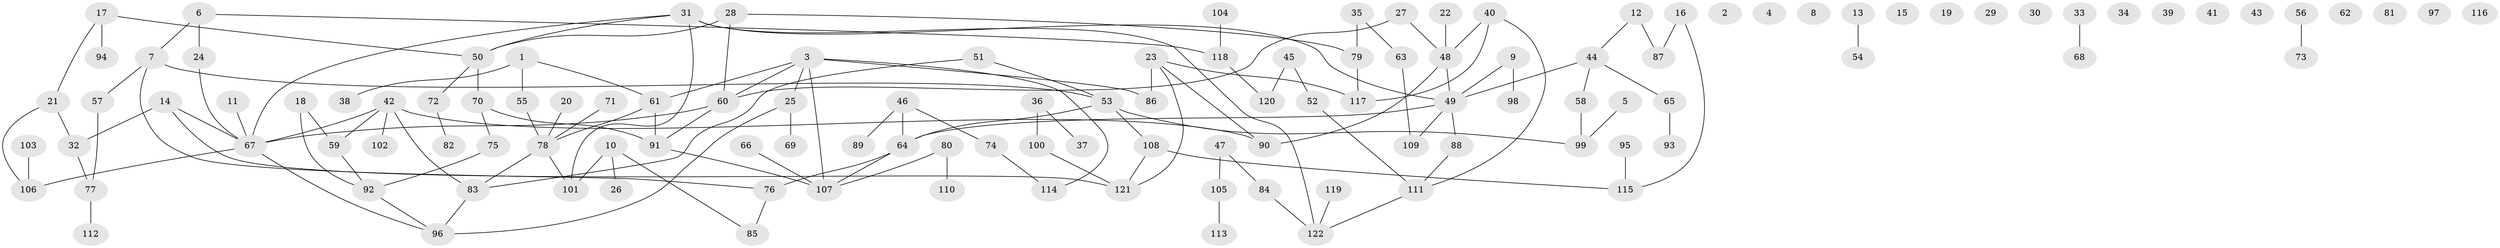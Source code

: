 // coarse degree distribution, {3: 0.08235294117647059, 0: 0.18823529411764706, 8: 0.011764705882352941, 2: 0.24705882352941178, 7: 0.023529411764705882, 1: 0.24705882352941178, 4: 0.08235294117647059, 5: 0.058823529411764705, 11: 0.011764705882352941, 6: 0.03529411764705882, 10: 0.011764705882352941}
// Generated by graph-tools (version 1.1) at 2025/41/03/06/25 10:41:20]
// undirected, 122 vertices, 137 edges
graph export_dot {
graph [start="1"]
  node [color=gray90,style=filled];
  1;
  2;
  3;
  4;
  5;
  6;
  7;
  8;
  9;
  10;
  11;
  12;
  13;
  14;
  15;
  16;
  17;
  18;
  19;
  20;
  21;
  22;
  23;
  24;
  25;
  26;
  27;
  28;
  29;
  30;
  31;
  32;
  33;
  34;
  35;
  36;
  37;
  38;
  39;
  40;
  41;
  42;
  43;
  44;
  45;
  46;
  47;
  48;
  49;
  50;
  51;
  52;
  53;
  54;
  55;
  56;
  57;
  58;
  59;
  60;
  61;
  62;
  63;
  64;
  65;
  66;
  67;
  68;
  69;
  70;
  71;
  72;
  73;
  74;
  75;
  76;
  77;
  78;
  79;
  80;
  81;
  82;
  83;
  84;
  85;
  86;
  87;
  88;
  89;
  90;
  91;
  92;
  93;
  94;
  95;
  96;
  97;
  98;
  99;
  100;
  101;
  102;
  103;
  104;
  105;
  106;
  107;
  108;
  109;
  110;
  111;
  112;
  113;
  114;
  115;
  116;
  117;
  118;
  119;
  120;
  121;
  122;
  1 -- 38;
  1 -- 55;
  1 -- 61;
  3 -- 25;
  3 -- 60;
  3 -- 61;
  3 -- 86;
  3 -- 107;
  3 -- 114;
  5 -- 99;
  6 -- 7;
  6 -- 24;
  6 -- 118;
  7 -- 53;
  7 -- 57;
  7 -- 76;
  9 -- 49;
  9 -- 98;
  10 -- 26;
  10 -- 85;
  10 -- 101;
  11 -- 67;
  12 -- 44;
  12 -- 87;
  13 -- 54;
  14 -- 32;
  14 -- 67;
  14 -- 121;
  16 -- 87;
  16 -- 115;
  17 -- 21;
  17 -- 50;
  17 -- 94;
  18 -- 59;
  18 -- 92;
  20 -- 78;
  21 -- 32;
  21 -- 106;
  22 -- 48;
  23 -- 86;
  23 -- 90;
  23 -- 117;
  23 -- 121;
  24 -- 67;
  25 -- 69;
  25 -- 96;
  27 -- 48;
  27 -- 60;
  28 -- 50;
  28 -- 60;
  28 -- 79;
  31 -- 49;
  31 -- 50;
  31 -- 67;
  31 -- 101;
  31 -- 122;
  32 -- 77;
  33 -- 68;
  35 -- 63;
  35 -- 79;
  36 -- 37;
  36 -- 100;
  40 -- 48;
  40 -- 111;
  40 -- 117;
  42 -- 59;
  42 -- 67;
  42 -- 83;
  42 -- 90;
  42 -- 102;
  44 -- 49;
  44 -- 58;
  44 -- 65;
  45 -- 52;
  45 -- 120;
  46 -- 64;
  46 -- 74;
  46 -- 89;
  47 -- 84;
  47 -- 105;
  48 -- 49;
  48 -- 90;
  49 -- 64;
  49 -- 88;
  49 -- 109;
  50 -- 70;
  50 -- 72;
  51 -- 53;
  51 -- 83;
  52 -- 111;
  53 -- 64;
  53 -- 99;
  53 -- 108;
  55 -- 78;
  56 -- 73;
  57 -- 77;
  58 -- 99;
  59 -- 92;
  60 -- 67;
  60 -- 91;
  61 -- 78;
  61 -- 91;
  63 -- 109;
  64 -- 76;
  64 -- 107;
  65 -- 93;
  66 -- 107;
  67 -- 96;
  67 -- 106;
  70 -- 75;
  70 -- 91;
  71 -- 78;
  72 -- 82;
  74 -- 114;
  75 -- 92;
  76 -- 85;
  77 -- 112;
  78 -- 83;
  78 -- 101;
  79 -- 117;
  80 -- 107;
  80 -- 110;
  83 -- 96;
  84 -- 122;
  88 -- 111;
  91 -- 107;
  92 -- 96;
  95 -- 115;
  100 -- 121;
  103 -- 106;
  104 -- 118;
  105 -- 113;
  108 -- 115;
  108 -- 121;
  111 -- 122;
  118 -- 120;
  119 -- 122;
}
